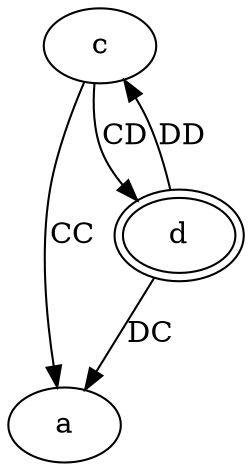 digraph G2
 {
     c -> a [label=CC];
     c -> d [label=CD];
     d -> c [label=DD];
     d -> a [label=DC];
     d [peripheries=2];
 }